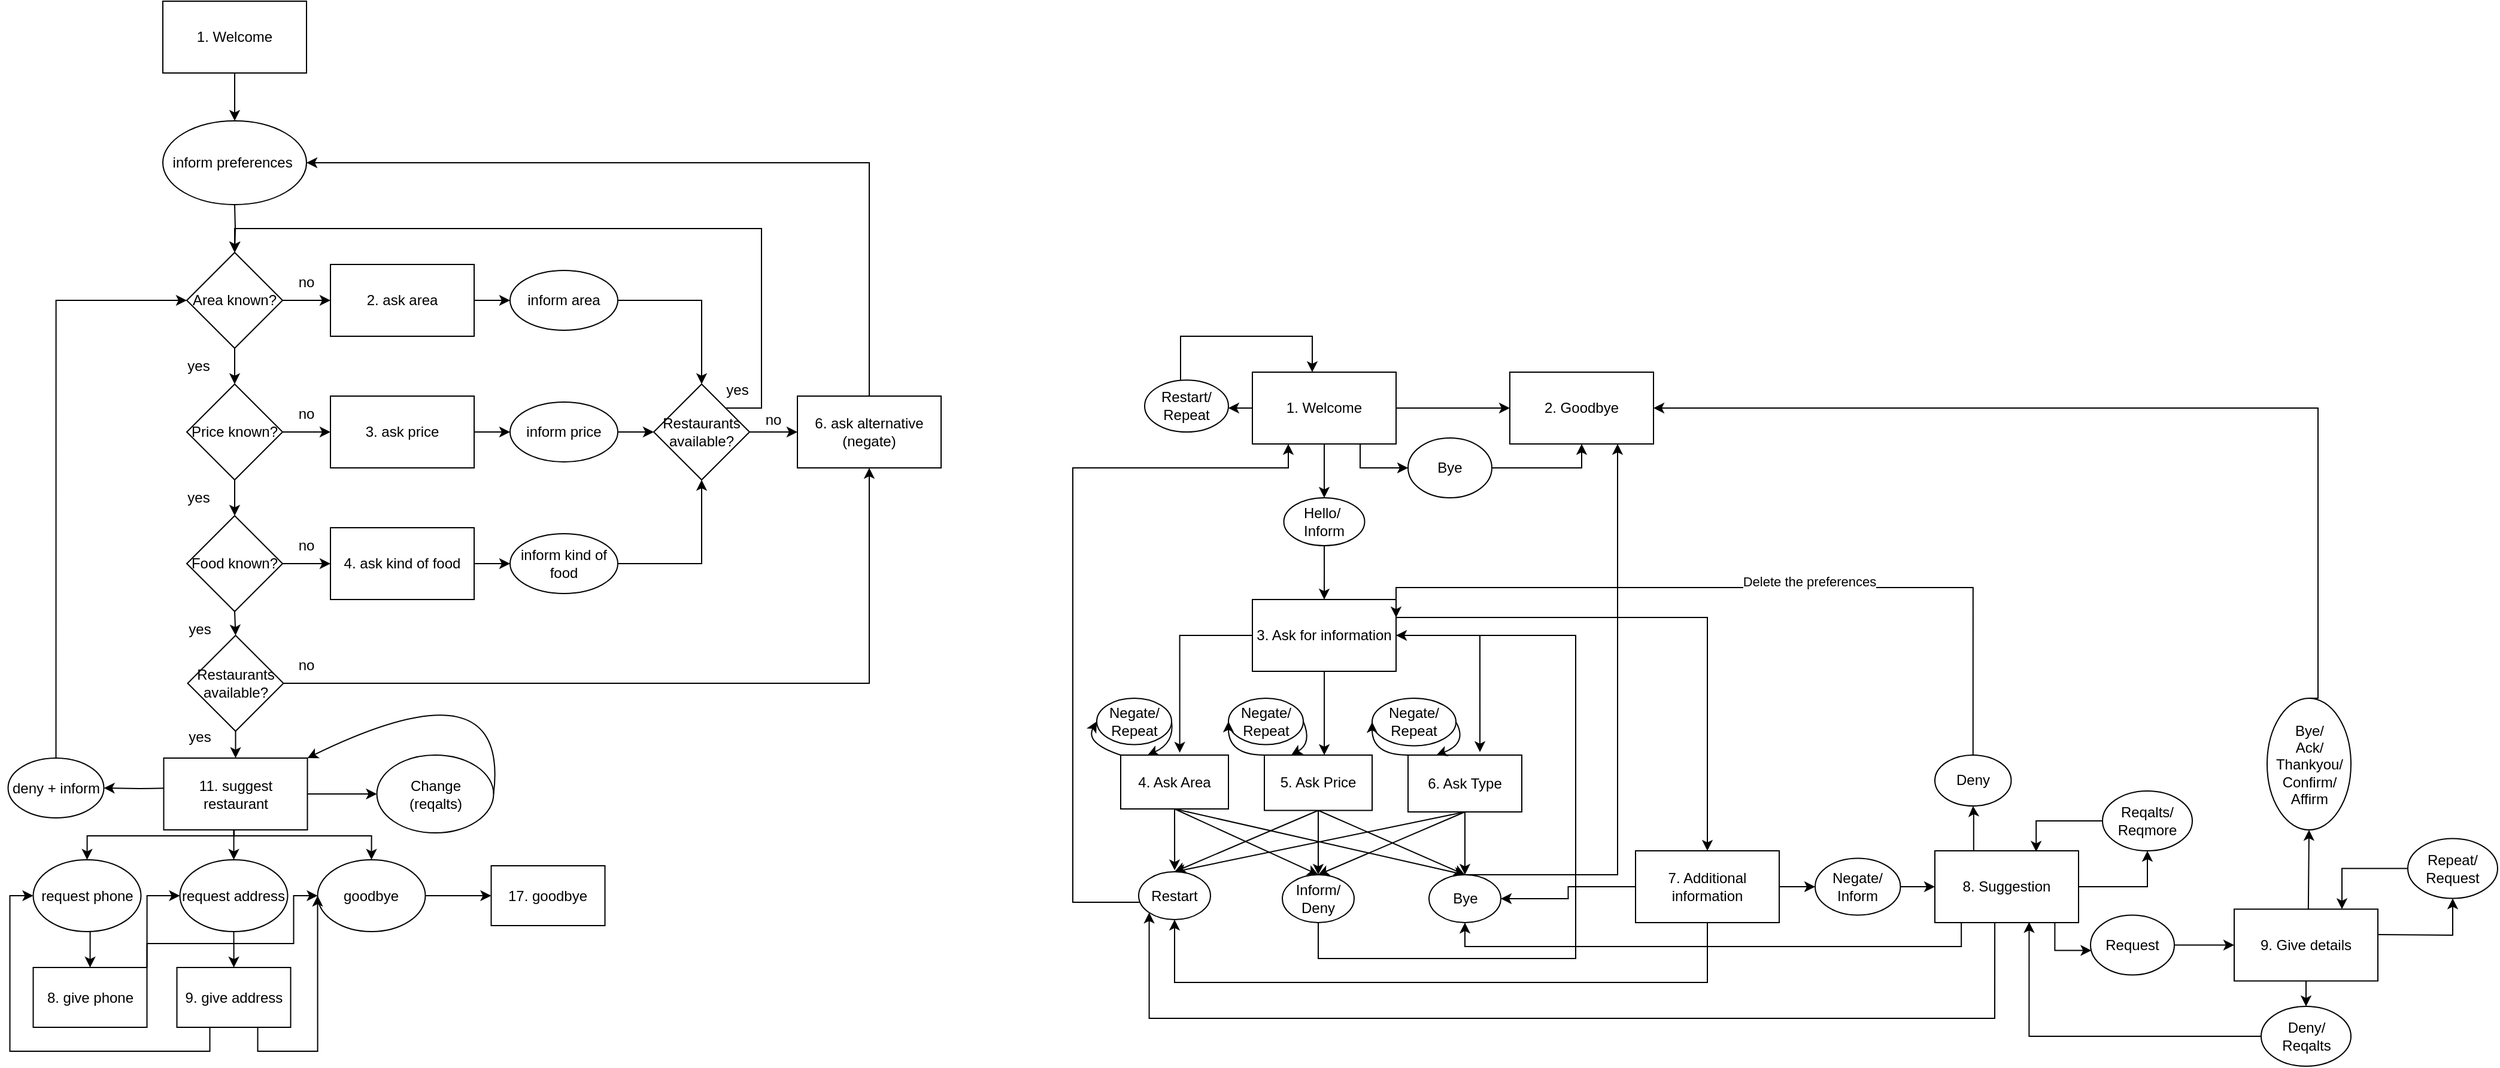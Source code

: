 <mxfile version="22.0.4" type="github">
  <diagram name="Seite-1" id="Z--VdE2tIObyakfptAN0">
    <mxGraphModel dx="1434" dy="750" grid="1" gridSize="10" guides="1" tooltips="1" connect="1" arrows="1" fold="1" page="1" pageScale="1" pageWidth="850" pageHeight="1100" math="0" shadow="0">
      <root>
        <mxCell id="0" />
        <mxCell id="1" parent="0" />
        <mxCell id="nFKd9XZwk59usLzo8zVO-6" style="edgeStyle=orthogonalEdgeStyle;rounded=0;orthogonalLoop=1;jettySize=auto;html=1;exitX=0.5;exitY=1;exitDx=0;exitDy=0;entryX=0.5;entryY=0;entryDx=0;entryDy=0;" parent="1" source="nFKd9XZwk59usLzo8zVO-4" target="nFKd9XZwk59usLzo8zVO-13" edge="1">
          <mxGeometry relative="1" as="geometry">
            <mxPoint x="210" y="180" as="targetPoint" />
          </mxGeometry>
        </mxCell>
        <mxCell id="nFKd9XZwk59usLzo8zVO-4" value="1. Welcome" style="rounded=0;whiteSpace=wrap;html=1;" parent="1" vertex="1">
          <mxGeometry x="150" y="70" width="120" height="60" as="geometry" />
        </mxCell>
        <mxCell id="nFKd9XZwk59usLzo8zVO-11" style="edgeStyle=orthogonalEdgeStyle;rounded=0;orthogonalLoop=1;jettySize=auto;html=1;exitX=0.5;exitY=1;exitDx=0;exitDy=0;entryX=0.5;entryY=0;entryDx=0;entryDy=0;" parent="1" target="nFKd9XZwk59usLzo8zVO-12" edge="1">
          <mxGeometry relative="1" as="geometry">
            <mxPoint x="210" y="240" as="sourcePoint" />
            <mxPoint x="210" y="280" as="targetPoint" />
          </mxGeometry>
        </mxCell>
        <mxCell id="nFKd9XZwk59usLzo8zVO-16" style="edgeStyle=orthogonalEdgeStyle;rounded=0;orthogonalLoop=1;jettySize=auto;html=1;exitX=0.5;exitY=1;exitDx=0;exitDy=0;entryX=0.5;entryY=0;entryDx=0;entryDy=0;" parent="1" source="nFKd9XZwk59usLzo8zVO-12" target="nFKd9XZwk59usLzo8zVO-15" edge="1">
          <mxGeometry relative="1" as="geometry" />
        </mxCell>
        <mxCell id="nFKd9XZwk59usLzo8zVO-18" style="edgeStyle=orthogonalEdgeStyle;rounded=0;orthogonalLoop=1;jettySize=auto;html=1;exitX=1;exitY=0.5;exitDx=0;exitDy=0;" parent="1" source="nFKd9XZwk59usLzo8zVO-12" target="nFKd9XZwk59usLzo8zVO-14" edge="1">
          <mxGeometry relative="1" as="geometry" />
        </mxCell>
        <mxCell id="nFKd9XZwk59usLzo8zVO-12" value="Area known?" style="rhombus;whiteSpace=wrap;html=1;" parent="1" vertex="1">
          <mxGeometry x="170" y="280" width="80" height="80" as="geometry" />
        </mxCell>
        <mxCell id="nFKd9XZwk59usLzo8zVO-13" value="inform preferences&amp;nbsp;" style="ellipse;whiteSpace=wrap;html=1;" parent="1" vertex="1">
          <mxGeometry x="150" y="170" width="120" height="70" as="geometry" />
        </mxCell>
        <mxCell id="nFKd9XZwk59usLzo8zVO-37" style="edgeStyle=orthogonalEdgeStyle;rounded=0;orthogonalLoop=1;jettySize=auto;html=1;exitX=1;exitY=0.5;exitDx=0;exitDy=0;entryX=0;entryY=0.5;entryDx=0;entryDy=0;" parent="1" source="nFKd9XZwk59usLzo8zVO-14" target="nFKd9XZwk59usLzo8zVO-30" edge="1">
          <mxGeometry relative="1" as="geometry" />
        </mxCell>
        <mxCell id="nFKd9XZwk59usLzo8zVO-14" value="2. ask area" style="rounded=0;whiteSpace=wrap;html=1;" parent="1" vertex="1">
          <mxGeometry x="290" y="290" width="120" height="60" as="geometry" />
        </mxCell>
        <mxCell id="nFKd9XZwk59usLzo8zVO-21" style="edgeStyle=orthogonalEdgeStyle;rounded=0;orthogonalLoop=1;jettySize=auto;html=1;exitX=0.5;exitY=1;exitDx=0;exitDy=0;entryX=0.5;entryY=0;entryDx=0;entryDy=0;" parent="1" source="nFKd9XZwk59usLzo8zVO-15" target="nFKd9XZwk59usLzo8zVO-20" edge="1">
          <mxGeometry relative="1" as="geometry" />
        </mxCell>
        <mxCell id="nFKd9XZwk59usLzo8zVO-27" style="edgeStyle=orthogonalEdgeStyle;rounded=0;orthogonalLoop=1;jettySize=auto;html=1;exitX=1;exitY=0.5;exitDx=0;exitDy=0;entryX=0;entryY=0.5;entryDx=0;entryDy=0;" parent="1" source="nFKd9XZwk59usLzo8zVO-15" target="nFKd9XZwk59usLzo8zVO-23" edge="1">
          <mxGeometry relative="1" as="geometry" />
        </mxCell>
        <mxCell id="nFKd9XZwk59usLzo8zVO-15" value="Price known?" style="rhombus;whiteSpace=wrap;html=1;" parent="1" vertex="1">
          <mxGeometry x="170" y="390" width="80" height="80" as="geometry" />
        </mxCell>
        <mxCell id="nFKd9XZwk59usLzo8zVO-17" value="yes" style="text;html=1;strokeColor=none;fillColor=none;align=center;verticalAlign=middle;whiteSpace=wrap;rounded=0;" parent="1" vertex="1">
          <mxGeometry x="150" y="360" width="60" height="30" as="geometry" />
        </mxCell>
        <mxCell id="nFKd9XZwk59usLzo8zVO-19" value="no" style="text;html=1;strokeColor=none;fillColor=none;align=center;verticalAlign=middle;whiteSpace=wrap;rounded=0;" parent="1" vertex="1">
          <mxGeometry x="240" y="290" width="60" height="30" as="geometry" />
        </mxCell>
        <mxCell id="nFKd9XZwk59usLzo8zVO-28" style="edgeStyle=orthogonalEdgeStyle;rounded=0;orthogonalLoop=1;jettySize=auto;html=1;exitX=1;exitY=0.5;exitDx=0;exitDy=0;entryX=0;entryY=0.5;entryDx=0;entryDy=0;" parent="1" source="nFKd9XZwk59usLzo8zVO-20" target="nFKd9XZwk59usLzo8zVO-25" edge="1">
          <mxGeometry relative="1" as="geometry" />
        </mxCell>
        <mxCell id="bP_TAvZEBF7LXmz3NIP_-32" style="edgeStyle=orthogonalEdgeStyle;rounded=0;orthogonalLoop=1;jettySize=auto;html=1;exitX=0.5;exitY=1;exitDx=0;exitDy=0;entryX=0.5;entryY=0;entryDx=0;entryDy=0;" parent="1" source="nFKd9XZwk59usLzo8zVO-20" target="bP_TAvZEBF7LXmz3NIP_-31" edge="1">
          <mxGeometry relative="1" as="geometry" />
        </mxCell>
        <mxCell id="nFKd9XZwk59usLzo8zVO-20" value="Food known?" style="rhombus;whiteSpace=wrap;html=1;" parent="1" vertex="1">
          <mxGeometry x="170" y="500" width="80" height="80" as="geometry" />
        </mxCell>
        <mxCell id="nFKd9XZwk59usLzo8zVO-22" value="yes" style="text;html=1;strokeColor=none;fillColor=none;align=center;verticalAlign=middle;whiteSpace=wrap;rounded=0;" parent="1" vertex="1">
          <mxGeometry x="150" y="470" width="60" height="30" as="geometry" />
        </mxCell>
        <mxCell id="nFKd9XZwk59usLzo8zVO-38" style="edgeStyle=orthogonalEdgeStyle;rounded=0;orthogonalLoop=1;jettySize=auto;html=1;exitX=1;exitY=0.5;exitDx=0;exitDy=0;entryX=0;entryY=0.5;entryDx=0;entryDy=0;" parent="1" source="nFKd9XZwk59usLzo8zVO-23" target="nFKd9XZwk59usLzo8zVO-35" edge="1">
          <mxGeometry relative="1" as="geometry" />
        </mxCell>
        <mxCell id="nFKd9XZwk59usLzo8zVO-23" value="3. ask price" style="rounded=0;whiteSpace=wrap;html=1;" parent="1" vertex="1">
          <mxGeometry x="290" y="400" width="120" height="60" as="geometry" />
        </mxCell>
        <mxCell id="nFKd9XZwk59usLzo8zVO-24" value="no" style="text;html=1;strokeColor=none;fillColor=none;align=center;verticalAlign=middle;whiteSpace=wrap;rounded=0;" parent="1" vertex="1">
          <mxGeometry x="240" y="400" width="60" height="30" as="geometry" />
        </mxCell>
        <mxCell id="nFKd9XZwk59usLzo8zVO-44" style="edgeStyle=orthogonalEdgeStyle;rounded=0;orthogonalLoop=1;jettySize=auto;html=1;exitX=1;exitY=0.5;exitDx=0;exitDy=0;entryX=0;entryY=0.5;entryDx=0;entryDy=0;" parent="1" source="nFKd9XZwk59usLzo8zVO-25" target="nFKd9XZwk59usLzo8zVO-41" edge="1">
          <mxGeometry relative="1" as="geometry" />
        </mxCell>
        <mxCell id="nFKd9XZwk59usLzo8zVO-25" value="4. ask kind of food" style="rounded=0;whiteSpace=wrap;html=1;" parent="1" vertex="1">
          <mxGeometry x="290" y="510" width="120" height="60" as="geometry" />
        </mxCell>
        <mxCell id="nFKd9XZwk59usLzo8zVO-26" value="no" style="text;html=1;strokeColor=none;fillColor=none;align=center;verticalAlign=middle;whiteSpace=wrap;rounded=0;" parent="1" vertex="1">
          <mxGeometry x="240" y="510" width="60" height="30" as="geometry" />
        </mxCell>
        <mxCell id="bP_TAvZEBF7LXmz3NIP_-22" style="edgeStyle=orthogonalEdgeStyle;rounded=0;orthogonalLoop=1;jettySize=auto;html=1;exitX=1;exitY=0.5;exitDx=0;exitDy=0;entryX=0.5;entryY=0;entryDx=0;entryDy=0;" parent="1" source="nFKd9XZwk59usLzo8zVO-30" target="nFKd9XZwk59usLzo8zVO-54" edge="1">
          <mxGeometry relative="1" as="geometry" />
        </mxCell>
        <mxCell id="nFKd9XZwk59usLzo8zVO-30" value="inform area" style="ellipse;whiteSpace=wrap;html=1;" parent="1" vertex="1">
          <mxGeometry x="440" y="295" width="90" height="50" as="geometry" />
        </mxCell>
        <mxCell id="bP_TAvZEBF7LXmz3NIP_-23" style="edgeStyle=orthogonalEdgeStyle;rounded=0;orthogonalLoop=1;jettySize=auto;html=1;exitX=1;exitY=0.5;exitDx=0;exitDy=0;entryX=0;entryY=0.5;entryDx=0;entryDy=0;" parent="1" source="nFKd9XZwk59usLzo8zVO-35" target="nFKd9XZwk59usLzo8zVO-54" edge="1">
          <mxGeometry relative="1" as="geometry" />
        </mxCell>
        <mxCell id="nFKd9XZwk59usLzo8zVO-35" value="inform price" style="ellipse;whiteSpace=wrap;html=1;" parent="1" vertex="1">
          <mxGeometry x="440" y="405" width="90" height="50" as="geometry" />
        </mxCell>
        <mxCell id="bP_TAvZEBF7LXmz3NIP_-24" style="edgeStyle=orthogonalEdgeStyle;rounded=0;orthogonalLoop=1;jettySize=auto;html=1;exitX=1;exitY=0.5;exitDx=0;exitDy=0;entryX=0.5;entryY=1;entryDx=0;entryDy=0;" parent="1" source="nFKd9XZwk59usLzo8zVO-41" target="nFKd9XZwk59usLzo8zVO-54" edge="1">
          <mxGeometry relative="1" as="geometry" />
        </mxCell>
        <mxCell id="nFKd9XZwk59usLzo8zVO-41" value="inform kind of food" style="ellipse;whiteSpace=wrap;html=1;" parent="1" vertex="1">
          <mxGeometry x="440" y="515" width="90" height="50" as="geometry" />
        </mxCell>
        <mxCell id="nFKd9XZwk59usLzo8zVO-48" style="edgeStyle=orthogonalEdgeStyle;rounded=0;orthogonalLoop=1;jettySize=auto;html=1;exitX=0;exitY=0.5;exitDx=0;exitDy=0;entryX=1;entryY=0.5;entryDx=0;entryDy=0;" parent="1" target="nFKd9XZwk59usLzo8zVO-47" edge="1">
          <mxGeometry relative="1" as="geometry">
            <mxPoint x="160.75" y="727.5" as="sourcePoint" />
          </mxGeometry>
        </mxCell>
        <mxCell id="nFKd9XZwk59usLzo8zVO-49" style="edgeStyle=orthogonalEdgeStyle;rounded=0;orthogonalLoop=1;jettySize=auto;html=1;exitX=0.5;exitY=0;exitDx=0;exitDy=0;entryX=0;entryY=0.5;entryDx=0;entryDy=0;" parent="1" source="nFKd9XZwk59usLzo8zVO-47" target="nFKd9XZwk59usLzo8zVO-12" edge="1">
          <mxGeometry relative="1" as="geometry" />
        </mxCell>
        <mxCell id="nFKd9XZwk59usLzo8zVO-47" value="deny + inform" style="ellipse;whiteSpace=wrap;html=1;" parent="1" vertex="1">
          <mxGeometry x="20.75" y="702.5" width="80" height="50" as="geometry" />
        </mxCell>
        <mxCell id="bP_TAvZEBF7LXmz3NIP_-30" style="edgeStyle=orthogonalEdgeStyle;rounded=0;orthogonalLoop=1;jettySize=auto;html=1;exitX=0.5;exitY=0;exitDx=0;exitDy=0;entryX=1;entryY=0.5;entryDx=0;entryDy=0;" parent="1" source="nFKd9XZwk59usLzo8zVO-53" target="nFKd9XZwk59usLzo8zVO-13" edge="1">
          <mxGeometry relative="1" as="geometry" />
        </mxCell>
        <mxCell id="nFKd9XZwk59usLzo8zVO-53" value="6. ask alternative (negate)" style="rounded=0;whiteSpace=wrap;html=1;" parent="1" vertex="1">
          <mxGeometry x="680" y="400" width="120" height="60" as="geometry" />
        </mxCell>
        <mxCell id="bP_TAvZEBF7LXmz3NIP_-25" style="edgeStyle=orthogonalEdgeStyle;rounded=0;orthogonalLoop=1;jettySize=auto;html=1;exitX=1;exitY=0.5;exitDx=0;exitDy=0;entryX=0;entryY=0.5;entryDx=0;entryDy=0;" parent="1" source="nFKd9XZwk59usLzo8zVO-54" target="nFKd9XZwk59usLzo8zVO-53" edge="1">
          <mxGeometry relative="1" as="geometry" />
        </mxCell>
        <mxCell id="bP_TAvZEBF7LXmz3NIP_-26" style="edgeStyle=orthogonalEdgeStyle;rounded=0;orthogonalLoop=1;jettySize=auto;html=1;exitX=1;exitY=0;exitDx=0;exitDy=0;entryX=0.5;entryY=0;entryDx=0;entryDy=0;" parent="1" source="nFKd9XZwk59usLzo8zVO-54" target="nFKd9XZwk59usLzo8zVO-12" edge="1">
          <mxGeometry relative="1" as="geometry">
            <Array as="points">
              <mxPoint x="650" y="410" />
              <mxPoint x="650" y="260" />
              <mxPoint x="210" y="260" />
            </Array>
          </mxGeometry>
        </mxCell>
        <mxCell id="nFKd9XZwk59usLzo8zVO-54" value="Restaurants available?" style="rhombus;whiteSpace=wrap;html=1;" parent="1" vertex="1">
          <mxGeometry x="560" y="390" width="80" height="80" as="geometry" />
        </mxCell>
        <mxCell id="nFKd9XZwk59usLzo8zVO-60" style="edgeStyle=orthogonalEdgeStyle;rounded=0;orthogonalLoop=1;jettySize=auto;html=1;exitX=1;exitY=0.5;exitDx=0;exitDy=0;entryX=0;entryY=0.5;entryDx=0;entryDy=0;" parent="1" source="nFKd9XZwk59usLzo8zVO-55" target="nFKd9XZwk59usLzo8zVO-59" edge="1">
          <mxGeometry relative="1" as="geometry" />
        </mxCell>
        <mxCell id="bP_TAvZEBF7LXmz3NIP_-2" style="edgeStyle=orthogonalEdgeStyle;rounded=0;orthogonalLoop=1;jettySize=auto;html=1;exitX=0.5;exitY=1;exitDx=0;exitDy=0;entryX=0.5;entryY=0;entryDx=0;entryDy=0;" parent="1" source="nFKd9XZwk59usLzo8zVO-55" target="nFKd9XZwk59usLzo8zVO-65" edge="1">
          <mxGeometry relative="1" as="geometry" />
        </mxCell>
        <mxCell id="bP_TAvZEBF7LXmz3NIP_-5" style="edgeStyle=orthogonalEdgeStyle;rounded=0;orthogonalLoop=1;jettySize=auto;html=1;exitX=0.488;exitY=0.993;exitDx=0;exitDy=0;entryX=0.5;entryY=0;entryDx=0;entryDy=0;exitPerimeter=0;" parent="1" source="nFKd9XZwk59usLzo8zVO-55" target="nFKd9XZwk59usLzo8zVO-64" edge="1">
          <mxGeometry relative="1" as="geometry">
            <Array as="points">
              <mxPoint x="209.75" y="767.5" />
              <mxPoint x="86.75" y="767.5" />
            </Array>
          </mxGeometry>
        </mxCell>
        <mxCell id="bP_TAvZEBF7LXmz3NIP_-6" style="edgeStyle=orthogonalEdgeStyle;rounded=0;orthogonalLoop=1;jettySize=auto;html=1;exitX=0.49;exitY=0.997;exitDx=0;exitDy=0;entryX=0.5;entryY=0;entryDx=0;entryDy=0;exitPerimeter=0;" parent="1" source="nFKd9XZwk59usLzo8zVO-55" target="nFKd9XZwk59usLzo8zVO-66" edge="1">
          <mxGeometry relative="1" as="geometry">
            <Array as="points">
              <mxPoint x="209.75" y="767.5" />
              <mxPoint x="323.75" y="767.5" />
            </Array>
          </mxGeometry>
        </mxCell>
        <mxCell id="nFKd9XZwk59usLzo8zVO-55" value="11. suggest restaurant" style="rounded=0;whiteSpace=wrap;html=1;" parent="1" vertex="1">
          <mxGeometry x="150.75" y="702.5" width="120" height="60" as="geometry" />
        </mxCell>
        <mxCell id="nFKd9XZwk59usLzo8zVO-58" value="yes" style="text;html=1;strokeColor=none;fillColor=none;align=center;verticalAlign=middle;whiteSpace=wrap;rounded=0;" parent="1" vertex="1">
          <mxGeometry x="150.75" y="580" width="60" height="30" as="geometry" />
        </mxCell>
        <mxCell id="nFKd9XZwk59usLzo8zVO-59" value="Change&lt;br style=&quot;border-color: var(--border-color);&quot;&gt;(reqalts)" style="ellipse;whiteSpace=wrap;html=1;" parent="1" vertex="1">
          <mxGeometry x="328.75" y="700" width="97.5" height="65" as="geometry" />
        </mxCell>
        <mxCell id="nFKd9XZwk59usLzo8zVO-63" value="" style="curved=1;endArrow=classic;html=1;rounded=0;exitX=1;exitY=0.5;exitDx=0;exitDy=0;entryX=1;entryY=0;entryDx=0;entryDy=0;" parent="1" source="nFKd9XZwk59usLzo8zVO-59" target="nFKd9XZwk59usLzo8zVO-55" edge="1">
          <mxGeometry width="50" height="50" relative="1" as="geometry">
            <mxPoint x="390" y="620" as="sourcePoint" />
            <mxPoint x="440" y="570" as="targetPoint" />
            <Array as="points">
              <mxPoint x="440" y="620" />
            </Array>
          </mxGeometry>
        </mxCell>
        <mxCell id="bP_TAvZEBF7LXmz3NIP_-7" style="edgeStyle=orthogonalEdgeStyle;rounded=0;orthogonalLoop=1;jettySize=auto;html=1;exitX=0.5;exitY=1;exitDx=0;exitDy=0;entryX=0.5;entryY=0;entryDx=0;entryDy=0;" parent="1" source="nFKd9XZwk59usLzo8zVO-64" target="nFKd9XZwk59usLzo8zVO-67" edge="1">
          <mxGeometry relative="1" as="geometry" />
        </mxCell>
        <mxCell id="nFKd9XZwk59usLzo8zVO-64" value="request phone" style="ellipse;whiteSpace=wrap;html=1;" parent="1" vertex="1">
          <mxGeometry x="41.75" y="787.5" width="90" height="60" as="geometry" />
        </mxCell>
        <mxCell id="bP_TAvZEBF7LXmz3NIP_-16" style="edgeStyle=orthogonalEdgeStyle;rounded=0;orthogonalLoop=1;jettySize=auto;html=1;exitX=0.5;exitY=1;exitDx=0;exitDy=0;" parent="1" source="nFKd9XZwk59usLzo8zVO-65" target="nFKd9XZwk59usLzo8zVO-68" edge="1">
          <mxGeometry relative="1" as="geometry" />
        </mxCell>
        <mxCell id="nFKd9XZwk59usLzo8zVO-65" value="request address" style="ellipse;whiteSpace=wrap;html=1;" parent="1" vertex="1">
          <mxGeometry x="164.25" y="787.5" width="90" height="60" as="geometry" />
        </mxCell>
        <mxCell id="bP_TAvZEBF7LXmz3NIP_-21" style="edgeStyle=orthogonalEdgeStyle;rounded=0;orthogonalLoop=1;jettySize=auto;html=1;exitX=1;exitY=0.5;exitDx=0;exitDy=0;entryX=0;entryY=0.5;entryDx=0;entryDy=0;" parent="1" source="nFKd9XZwk59usLzo8zVO-66" target="nFKd9XZwk59usLzo8zVO-70" edge="1">
          <mxGeometry relative="1" as="geometry" />
        </mxCell>
        <mxCell id="nFKd9XZwk59usLzo8zVO-66" value="goodbye" style="ellipse;whiteSpace=wrap;html=1;" parent="1" vertex="1">
          <mxGeometry x="279.25" y="787.5" width="90" height="60" as="geometry" />
        </mxCell>
        <mxCell id="bP_TAvZEBF7LXmz3NIP_-14" style="edgeStyle=orthogonalEdgeStyle;rounded=0;orthogonalLoop=1;jettySize=auto;html=1;exitX=1;exitY=0;exitDx=0;exitDy=0;entryX=0;entryY=0.5;entryDx=0;entryDy=0;" parent="1" source="nFKd9XZwk59usLzo8zVO-67" target="nFKd9XZwk59usLzo8zVO-65" edge="1">
          <mxGeometry relative="1" as="geometry" />
        </mxCell>
        <mxCell id="bP_TAvZEBF7LXmz3NIP_-15" style="edgeStyle=orthogonalEdgeStyle;rounded=0;orthogonalLoop=1;jettySize=auto;html=1;exitX=1;exitY=0;exitDx=0;exitDy=0;entryX=0;entryY=0.5;entryDx=0;entryDy=0;" parent="1" source="nFKd9XZwk59usLzo8zVO-67" target="nFKd9XZwk59usLzo8zVO-66" edge="1">
          <mxGeometry relative="1" as="geometry">
            <Array as="points">
              <mxPoint x="136.25" y="857.5" />
              <mxPoint x="259.25" y="857.5" />
              <mxPoint x="259.25" y="817.5" />
            </Array>
          </mxGeometry>
        </mxCell>
        <mxCell id="nFKd9XZwk59usLzo8zVO-67" value="8. give phone" style="rounded=0;whiteSpace=wrap;html=1;" parent="1" vertex="1">
          <mxGeometry x="41.75" y="877.5" width="95" height="50" as="geometry" />
        </mxCell>
        <mxCell id="bP_TAvZEBF7LXmz3NIP_-17" style="edgeStyle=orthogonalEdgeStyle;rounded=0;orthogonalLoop=1;jettySize=auto;html=1;exitX=0;exitY=0;exitDx=0;exitDy=0;" parent="1" source="nFKd9XZwk59usLzo8zVO-68" edge="1">
          <mxGeometry relative="1" as="geometry">
            <mxPoint x="161.56" y="877.5" as="targetPoint" />
          </mxGeometry>
        </mxCell>
        <mxCell id="bP_TAvZEBF7LXmz3NIP_-19" style="edgeStyle=orthogonalEdgeStyle;rounded=0;orthogonalLoop=1;jettySize=auto;html=1;exitX=0.5;exitY=1;exitDx=0;exitDy=0;entryX=0;entryY=0.5;entryDx=0;entryDy=0;" parent="1" source="nFKd9XZwk59usLzo8zVO-68" target="nFKd9XZwk59usLzo8zVO-64" edge="1">
          <mxGeometry relative="1" as="geometry">
            <Array as="points">
              <mxPoint x="189.25" y="927.5" />
              <mxPoint x="189.25" y="947.5" />
              <mxPoint x="22.25" y="947.5" />
              <mxPoint x="22.25" y="817.5" />
            </Array>
          </mxGeometry>
        </mxCell>
        <mxCell id="bP_TAvZEBF7LXmz3NIP_-20" style="edgeStyle=orthogonalEdgeStyle;rounded=0;orthogonalLoop=1;jettySize=auto;html=1;exitX=0.5;exitY=1;exitDx=0;exitDy=0;" parent="1" source="nFKd9XZwk59usLzo8zVO-68" edge="1">
          <mxGeometry relative="1" as="geometry">
            <mxPoint x="279.25" y="817.5" as="targetPoint" />
            <Array as="points">
              <mxPoint x="229.25" y="927.5" />
              <mxPoint x="229.25" y="947.5" />
              <mxPoint x="279.25" y="947.5" />
            </Array>
          </mxGeometry>
        </mxCell>
        <mxCell id="nFKd9XZwk59usLzo8zVO-68" value="9. give address" style="rounded=0;whiteSpace=wrap;html=1;" parent="1" vertex="1">
          <mxGeometry x="161.75" y="877.5" width="95" height="50" as="geometry" />
        </mxCell>
        <mxCell id="nFKd9XZwk59usLzo8zVO-70" value="17. goodbye" style="rounded=0;whiteSpace=wrap;html=1;" parent="1" vertex="1">
          <mxGeometry x="424.25" y="792.5" width="95" height="50" as="geometry" />
        </mxCell>
        <mxCell id="bP_TAvZEBF7LXmz3NIP_-28" value="no" style="text;html=1;strokeColor=none;fillColor=none;align=center;verticalAlign=middle;whiteSpace=wrap;rounded=0;" parent="1" vertex="1">
          <mxGeometry x="630" y="405" width="60" height="30" as="geometry" />
        </mxCell>
        <mxCell id="bP_TAvZEBF7LXmz3NIP_-29" value="yes" style="text;html=1;strokeColor=none;fillColor=none;align=center;verticalAlign=middle;whiteSpace=wrap;rounded=0;" parent="1" vertex="1">
          <mxGeometry x="600" y="380" width="60" height="30" as="geometry" />
        </mxCell>
        <mxCell id="bP_TAvZEBF7LXmz3NIP_-33" style="edgeStyle=orthogonalEdgeStyle;rounded=0;orthogonalLoop=1;jettySize=auto;html=1;exitX=0.5;exitY=1;exitDx=0;exitDy=0;entryX=0.5;entryY=0;entryDx=0;entryDy=0;" parent="1" source="bP_TAvZEBF7LXmz3NIP_-31" target="nFKd9XZwk59usLzo8zVO-55" edge="1">
          <mxGeometry relative="1" as="geometry" />
        </mxCell>
        <mxCell id="bP_TAvZEBF7LXmz3NIP_-35" style="edgeStyle=orthogonalEdgeStyle;rounded=0;orthogonalLoop=1;jettySize=auto;html=1;exitX=1;exitY=0.5;exitDx=0;exitDy=0;entryX=0.5;entryY=1;entryDx=0;entryDy=0;" parent="1" source="bP_TAvZEBF7LXmz3NIP_-31" target="nFKd9XZwk59usLzo8zVO-53" edge="1">
          <mxGeometry relative="1" as="geometry" />
        </mxCell>
        <mxCell id="bP_TAvZEBF7LXmz3NIP_-31" value="Restaurants available?" style="rhombus;whiteSpace=wrap;html=1;" parent="1" vertex="1">
          <mxGeometry x="170.75" y="600" width="80" height="80" as="geometry" />
        </mxCell>
        <mxCell id="bP_TAvZEBF7LXmz3NIP_-34" value="yes" style="text;html=1;strokeColor=none;fillColor=none;align=center;verticalAlign=middle;whiteSpace=wrap;rounded=0;" parent="1" vertex="1">
          <mxGeometry x="150.75" y="670" width="60" height="30" as="geometry" />
        </mxCell>
        <mxCell id="bP_TAvZEBF7LXmz3NIP_-36" value="no" style="text;html=1;strokeColor=none;fillColor=none;align=center;verticalAlign=middle;whiteSpace=wrap;rounded=0;" parent="1" vertex="1">
          <mxGeometry x="240" y="610" width="60" height="30" as="geometry" />
        </mxCell>
        <mxCell id="SjfyB3PK_ZTr_FAXUnH7-68" style="edgeStyle=orthogonalEdgeStyle;rounded=0;orthogonalLoop=1;jettySize=auto;html=1;entryX=0;entryY=0.5;entryDx=0;entryDy=0;" parent="1" source="SjfyB3PK_ZTr_FAXUnH7-66" target="SjfyB3PK_ZTr_FAXUnH7-67" edge="1">
          <mxGeometry relative="1" as="geometry" />
        </mxCell>
        <mxCell id="SjfyB3PK_ZTr_FAXUnH7-71" style="edgeStyle=orthogonalEdgeStyle;rounded=0;orthogonalLoop=1;jettySize=auto;html=1;entryX=0.5;entryY=0;entryDx=0;entryDy=0;" parent="1" source="SjfyB3PK_ZTr_FAXUnH7-66" target="SjfyB3PK_ZTr_FAXUnH7-70" edge="1">
          <mxGeometry relative="1" as="geometry" />
        </mxCell>
        <mxCell id="SjfyB3PK_ZTr_FAXUnH7-74" style="edgeStyle=orthogonalEdgeStyle;rounded=0;orthogonalLoop=1;jettySize=auto;html=1;entryX=0;entryY=0.5;entryDx=0;entryDy=0;exitX=0.25;exitY=0;exitDx=0;exitDy=0;" parent="1" source="SjfyB3PK_ZTr_FAXUnH7-66" target="SjfyB3PK_ZTr_FAXUnH7-73" edge="1">
          <mxGeometry relative="1" as="geometry">
            <Array as="points">
              <mxPoint x="1150" y="460" />
            </Array>
          </mxGeometry>
        </mxCell>
        <mxCell id="SjfyB3PK_ZTr_FAXUnH7-81" style="edgeStyle=orthogonalEdgeStyle;rounded=0;orthogonalLoop=1;jettySize=auto;html=1;" parent="1" source="SjfyB3PK_ZTr_FAXUnH7-66" target="SjfyB3PK_ZTr_FAXUnH7-80" edge="1">
          <mxGeometry relative="1" as="geometry">
            <Array as="points">
              <mxPoint x="1040" y="420" />
              <mxPoint x="1040" y="420" />
            </Array>
          </mxGeometry>
        </mxCell>
        <mxCell id="SjfyB3PK_ZTr_FAXUnH7-66" value="1. Welcome" style="rounded=0;whiteSpace=wrap;html=1;direction=west;" parent="1" vertex="1">
          <mxGeometry x="1060" y="380" width="120" height="60" as="geometry" />
        </mxCell>
        <mxCell id="SjfyB3PK_ZTr_FAXUnH7-67" value="2. Goodbye" style="rounded=0;whiteSpace=wrap;html=1;" parent="1" vertex="1">
          <mxGeometry x="1275" y="380" width="120" height="60" as="geometry" />
        </mxCell>
        <mxCell id="SjfyB3PK_ZTr_FAXUnH7-88" style="edgeStyle=orthogonalEdgeStyle;rounded=0;orthogonalLoop=1;jettySize=auto;html=1;entryX=0.548;entryY=-0.044;entryDx=0;entryDy=0;entryPerimeter=0;exitX=0;exitY=0.5;exitDx=0;exitDy=0;" parent="1" source="SjfyB3PK_ZTr_FAXUnH7-69" target="SjfyB3PK_ZTr_FAXUnH7-83" edge="1">
          <mxGeometry relative="1" as="geometry">
            <mxPoint x="1030" y="690" as="targetPoint" />
          </mxGeometry>
        </mxCell>
        <mxCell id="SjfyB3PK_ZTr_FAXUnH7-91" style="edgeStyle=orthogonalEdgeStyle;rounded=0;orthogonalLoop=1;jettySize=auto;html=1;exitX=1;exitY=0.5;exitDx=0;exitDy=0;entryX=0.632;entryY=-0.053;entryDx=0;entryDy=0;entryPerimeter=0;" parent="1" source="SjfyB3PK_ZTr_FAXUnH7-69" target="SjfyB3PK_ZTr_FAXUnH7-86" edge="1">
          <mxGeometry relative="1" as="geometry" />
        </mxCell>
        <mxCell id="SjfyB3PK_ZTr_FAXUnH7-134" style="edgeStyle=orthogonalEdgeStyle;rounded=0;orthogonalLoop=1;jettySize=auto;html=1;exitX=1;exitY=0.25;exitDx=0;exitDy=0;entryX=0.5;entryY=0;entryDx=0;entryDy=0;" parent="1" source="SjfyB3PK_ZTr_FAXUnH7-69" target="SjfyB3PK_ZTr_FAXUnH7-132" edge="1">
          <mxGeometry relative="1" as="geometry" />
        </mxCell>
        <mxCell id="SjfyB3PK_ZTr_FAXUnH7-69" value="3. Ask for information" style="rounded=0;whiteSpace=wrap;html=1;" parent="1" vertex="1">
          <mxGeometry x="1060" y="570" width="120" height="60" as="geometry" />
        </mxCell>
        <mxCell id="SjfyB3PK_ZTr_FAXUnH7-72" style="edgeStyle=orthogonalEdgeStyle;rounded=0;orthogonalLoop=1;jettySize=auto;html=1;entryX=0.5;entryY=0;entryDx=0;entryDy=0;" parent="1" source="SjfyB3PK_ZTr_FAXUnH7-70" target="SjfyB3PK_ZTr_FAXUnH7-69" edge="1">
          <mxGeometry relative="1" as="geometry" />
        </mxCell>
        <mxCell id="SjfyB3PK_ZTr_FAXUnH7-70" value="Hello/&amp;nbsp;&lt;br&gt;Inform" style="ellipse;whiteSpace=wrap;html=1;" parent="1" vertex="1">
          <mxGeometry x="1086.25" y="485" width="67.5" height="40" as="geometry" />
        </mxCell>
        <mxCell id="SjfyB3PK_ZTr_FAXUnH7-75" style="edgeStyle=orthogonalEdgeStyle;rounded=0;orthogonalLoop=1;jettySize=auto;html=1;entryX=0.5;entryY=1;entryDx=0;entryDy=0;" parent="1" source="SjfyB3PK_ZTr_FAXUnH7-73" target="SjfyB3PK_ZTr_FAXUnH7-67" edge="1">
          <mxGeometry relative="1" as="geometry" />
        </mxCell>
        <mxCell id="SjfyB3PK_ZTr_FAXUnH7-73" value="Bye" style="ellipse;whiteSpace=wrap;html=1;" parent="1" vertex="1">
          <mxGeometry x="1190" y="435" width="70" height="50" as="geometry" />
        </mxCell>
        <mxCell id="SjfyB3PK_ZTr_FAXUnH7-82" style="edgeStyle=orthogonalEdgeStyle;rounded=0;orthogonalLoop=1;jettySize=auto;html=1;" parent="1" source="SjfyB3PK_ZTr_FAXUnH7-80" edge="1">
          <mxGeometry relative="1" as="geometry">
            <mxPoint x="1110" y="380" as="targetPoint" />
            <Array as="points">
              <mxPoint x="1000" y="350" />
              <mxPoint x="1110" y="350" />
              <mxPoint x="1110" y="380" />
            </Array>
          </mxGeometry>
        </mxCell>
        <mxCell id="SjfyB3PK_ZTr_FAXUnH7-80" value="Restart/&lt;br&gt;Repeat" style="ellipse;whiteSpace=wrap;html=1;" parent="1" vertex="1">
          <mxGeometry x="970" y="386.66" width="70" height="43.34" as="geometry" />
        </mxCell>
        <mxCell id="SjfyB3PK_ZTr_FAXUnH7-126" style="rounded=0;orthogonalLoop=1;jettySize=auto;html=1;entryX=0.501;entryY=-0.03;entryDx=0;entryDy=0;entryPerimeter=0;exitX=0.5;exitY=1;exitDx=0;exitDy=0;" parent="1" source="SjfyB3PK_ZTr_FAXUnH7-83" target="SjfyB3PK_ZTr_FAXUnH7-98" edge="1">
          <mxGeometry relative="1" as="geometry" />
        </mxCell>
        <mxCell id="SjfyB3PK_ZTr_FAXUnH7-127" style="rounded=0;orthogonalLoop=1;jettySize=auto;html=1;entryX=0.5;entryY=0;entryDx=0;entryDy=0;exitX=0.5;exitY=1;exitDx=0;exitDy=0;" parent="1" source="SjfyB3PK_ZTr_FAXUnH7-83" target="SjfyB3PK_ZTr_FAXUnH7-99" edge="1">
          <mxGeometry relative="1" as="geometry" />
        </mxCell>
        <mxCell id="SjfyB3PK_ZTr_FAXUnH7-128" style="rounded=0;orthogonalLoop=1;jettySize=auto;html=1;entryX=0.5;entryY=0;entryDx=0;entryDy=0;exitX=0.5;exitY=1;exitDx=0;exitDy=0;" parent="1" source="SjfyB3PK_ZTr_FAXUnH7-83" target="SjfyB3PK_ZTr_FAXUnH7-100" edge="1">
          <mxGeometry relative="1" as="geometry" />
        </mxCell>
        <mxCell id="SjfyB3PK_ZTr_FAXUnH7-83" value="4. Ask Area" style="rounded=0;whiteSpace=wrap;html=1;" parent="1" vertex="1">
          <mxGeometry x="950" y="700" width="90" height="45" as="geometry" />
        </mxCell>
        <mxCell id="SjfyB3PK_ZTr_FAXUnH7-119" style="rounded=0;orthogonalLoop=1;jettySize=auto;html=1;entryX=0.5;entryY=0;entryDx=0;entryDy=0;exitX=0.5;exitY=1;exitDx=0;exitDy=0;" parent="1" source="SjfyB3PK_ZTr_FAXUnH7-85" target="SjfyB3PK_ZTr_FAXUnH7-99" edge="1">
          <mxGeometry relative="1" as="geometry" />
        </mxCell>
        <mxCell id="SjfyB3PK_ZTr_FAXUnH7-122" style="rounded=0;orthogonalLoop=1;jettySize=auto;html=1;exitX=0.5;exitY=1;exitDx=0;exitDy=0;entryX=0.5;entryY=0;entryDx=0;entryDy=0;" parent="1" source="SjfyB3PK_ZTr_FAXUnH7-85" target="SjfyB3PK_ZTr_FAXUnH7-98" edge="1">
          <mxGeometry relative="1" as="geometry" />
        </mxCell>
        <mxCell id="SjfyB3PK_ZTr_FAXUnH7-85" value="5. Ask Price" style="rounded=0;whiteSpace=wrap;html=1;" parent="1" vertex="1">
          <mxGeometry x="1070" y="700" width="90" height="46.25" as="geometry" />
        </mxCell>
        <mxCell id="SjfyB3PK_ZTr_FAXUnH7-123" style="rounded=0;orthogonalLoop=1;jettySize=auto;html=1;exitX=0.5;exitY=1;exitDx=0;exitDy=0;entryX=0.5;entryY=0;entryDx=0;entryDy=0;" parent="1" source="SjfyB3PK_ZTr_FAXUnH7-86" target="SjfyB3PK_ZTr_FAXUnH7-100" edge="1">
          <mxGeometry relative="1" as="geometry" />
        </mxCell>
        <mxCell id="SjfyB3PK_ZTr_FAXUnH7-124" style="rounded=0;orthogonalLoop=1;jettySize=auto;html=1;exitX=0.5;exitY=1;exitDx=0;exitDy=0;entryX=0.5;entryY=0;entryDx=0;entryDy=0;" parent="1" source="SjfyB3PK_ZTr_FAXUnH7-86" target="SjfyB3PK_ZTr_FAXUnH7-99" edge="1">
          <mxGeometry relative="1" as="geometry">
            <mxPoint x="1240" y="750" as="sourcePoint" />
            <mxPoint x="1367.5" y="812.5" as="targetPoint" />
          </mxGeometry>
        </mxCell>
        <mxCell id="SjfyB3PK_ZTr_FAXUnH7-125" style="rounded=0;orthogonalLoop=1;jettySize=auto;html=1;entryX=0.5;entryY=0;entryDx=0;entryDy=0;exitX=0.5;exitY=1;exitDx=0;exitDy=0;" parent="1" source="SjfyB3PK_ZTr_FAXUnH7-86" target="SjfyB3PK_ZTr_FAXUnH7-98" edge="1">
          <mxGeometry relative="1" as="geometry" />
        </mxCell>
        <mxCell id="SjfyB3PK_ZTr_FAXUnH7-86" value="6. Ask Type" style="rounded=0;whiteSpace=wrap;html=1;" parent="1" vertex="1">
          <mxGeometry x="1190" y="700" width="95" height="47.5" as="geometry" />
        </mxCell>
        <mxCell id="SjfyB3PK_ZTr_FAXUnH7-129" style="edgeStyle=orthogonalEdgeStyle;rounded=0;orthogonalLoop=1;jettySize=auto;html=1;entryX=0.75;entryY=0;entryDx=0;entryDy=0;" parent="1" source="SjfyB3PK_ZTr_FAXUnH7-98" target="SjfyB3PK_ZTr_FAXUnH7-66" edge="1">
          <mxGeometry relative="1" as="geometry">
            <Array as="points">
              <mxPoint x="910" y="823" />
              <mxPoint x="910" y="460" />
              <mxPoint x="1090" y="460" />
            </Array>
          </mxGeometry>
        </mxCell>
        <mxCell id="SjfyB3PK_ZTr_FAXUnH7-98" value="Restart" style="ellipse;whiteSpace=wrap;html=1;" parent="1" vertex="1">
          <mxGeometry x="965" y="797.5" width="60" height="40" as="geometry" />
        </mxCell>
        <mxCell id="SjfyB3PK_ZTr_FAXUnH7-131" style="edgeStyle=orthogonalEdgeStyle;rounded=0;orthogonalLoop=1;jettySize=auto;html=1;entryX=0.75;entryY=1;entryDx=0;entryDy=0;exitX=0.5;exitY=0;exitDx=0;exitDy=0;" parent="1" source="SjfyB3PK_ZTr_FAXUnH7-99" target="SjfyB3PK_ZTr_FAXUnH7-67" edge="1">
          <mxGeometry relative="1" as="geometry">
            <Array as="points">
              <mxPoint x="1365" y="590" />
              <mxPoint x="1365" y="590" />
            </Array>
          </mxGeometry>
        </mxCell>
        <mxCell id="SjfyB3PK_ZTr_FAXUnH7-99" value="Bye" style="ellipse;whiteSpace=wrap;html=1;" parent="1" vertex="1">
          <mxGeometry x="1207.5" y="800" width="60" height="40" as="geometry" />
        </mxCell>
        <mxCell id="SjfyB3PK_ZTr_FAXUnH7-130" style="edgeStyle=orthogonalEdgeStyle;rounded=0;orthogonalLoop=1;jettySize=auto;html=1;entryX=1;entryY=0.5;entryDx=0;entryDy=0;exitX=0.5;exitY=1;exitDx=0;exitDy=0;" parent="1" source="SjfyB3PK_ZTr_FAXUnH7-100" target="SjfyB3PK_ZTr_FAXUnH7-69" edge="1">
          <mxGeometry relative="1" as="geometry">
            <Array as="points">
              <mxPoint x="1115" y="870" />
              <mxPoint x="1330" y="870" />
              <mxPoint x="1330" y="600" />
            </Array>
          </mxGeometry>
        </mxCell>
        <mxCell id="SjfyB3PK_ZTr_FAXUnH7-100" value="Inform/&lt;br&gt;Deny" style="ellipse;whiteSpace=wrap;html=1;" parent="1" vertex="1">
          <mxGeometry x="1085" y="800" width="60" height="40" as="geometry" />
        </mxCell>
        <mxCell id="SjfyB3PK_ZTr_FAXUnH7-101" value="Negate/&lt;br&gt;Repeat" style="ellipse;whiteSpace=wrap;html=1;" parent="1" vertex="1">
          <mxGeometry x="930" y="652.5" width="62.5" height="38.75" as="geometry" />
        </mxCell>
        <mxCell id="SjfyB3PK_ZTr_FAXUnH7-105" value="" style="curved=1;endArrow=classic;html=1;rounded=0;entryX=0.25;entryY=0;entryDx=0;entryDy=0;exitX=1;exitY=0.5;exitDx=0;exitDy=0;" parent="1" source="SjfyB3PK_ZTr_FAXUnH7-101" target="SjfyB3PK_ZTr_FAXUnH7-83" edge="1">
          <mxGeometry width="50" height="50" relative="1" as="geometry">
            <mxPoint x="1110" y="770" as="sourcePoint" />
            <mxPoint x="1160" y="720" as="targetPoint" />
            <Array as="points">
              <mxPoint x="995" y="690" />
            </Array>
          </mxGeometry>
        </mxCell>
        <mxCell id="SjfyB3PK_ZTr_FAXUnH7-107" value="" style="curved=1;endArrow=classic;html=1;rounded=0;entryX=0.25;entryY=0;entryDx=0;entryDy=0;exitX=1;exitY=0.5;exitDx=0;exitDy=0;" parent="1" source="EOZfHEZWJVpopu-rfC8s-10" target="SjfyB3PK_ZTr_FAXUnH7-86" edge="1">
          <mxGeometry width="50" height="50" relative="1" as="geometry">
            <mxPoint x="1297.5" y="771" as="sourcePoint" />
            <mxPoint x="1303.5" y="745" as="targetPoint" />
            <Array as="points">
              <mxPoint x="1240" y="690" />
            </Array>
          </mxGeometry>
        </mxCell>
        <mxCell id="SjfyB3PK_ZTr_FAXUnH7-120" style="rounded=0;orthogonalLoop=1;jettySize=auto;html=1;entryX=0.5;entryY=0;entryDx=0;entryDy=0;exitX=0.5;exitY=1;exitDx=0;exitDy=0;" parent="1" source="SjfyB3PK_ZTr_FAXUnH7-85" target="SjfyB3PK_ZTr_FAXUnH7-100" edge="1">
          <mxGeometry relative="1" as="geometry">
            <mxPoint x="1120" y="750" as="sourcePoint" />
            <mxPoint x="1297.5" y="850.25" as="targetPoint" />
          </mxGeometry>
        </mxCell>
        <mxCell id="SjfyB3PK_ZTr_FAXUnH7-141" style="edgeStyle=orthogonalEdgeStyle;rounded=0;orthogonalLoop=1;jettySize=auto;html=1;" parent="1" source="SjfyB3PK_ZTr_FAXUnH7-132" target="SjfyB3PK_ZTr_FAXUnH7-99" edge="1">
          <mxGeometry relative="1" as="geometry" />
        </mxCell>
        <mxCell id="SjfyB3PK_ZTr_FAXUnH7-142" style="edgeStyle=orthogonalEdgeStyle;rounded=0;orthogonalLoop=1;jettySize=auto;html=1;entryX=0.5;entryY=1;entryDx=0;entryDy=0;exitX=0.5;exitY=1;exitDx=0;exitDy=0;" parent="1" source="SjfyB3PK_ZTr_FAXUnH7-132" target="SjfyB3PK_ZTr_FAXUnH7-98" edge="1">
          <mxGeometry relative="1" as="geometry">
            <Array as="points">
              <mxPoint x="1440" y="890" />
              <mxPoint x="995" y="890" />
            </Array>
          </mxGeometry>
        </mxCell>
        <mxCell id="SjfyB3PK_ZTr_FAXUnH7-145" style="edgeStyle=orthogonalEdgeStyle;rounded=0;orthogonalLoop=1;jettySize=auto;html=1;entryX=0;entryY=0.5;entryDx=0;entryDy=0;" parent="1" source="SjfyB3PK_ZTr_FAXUnH7-132" target="SjfyB3PK_ZTr_FAXUnH7-144" edge="1">
          <mxGeometry relative="1" as="geometry" />
        </mxCell>
        <mxCell id="SjfyB3PK_ZTr_FAXUnH7-132" value="7. Additional information" style="rounded=0;whiteSpace=wrap;html=1;" parent="1" vertex="1">
          <mxGeometry x="1380" y="780" width="120" height="60" as="geometry" />
        </mxCell>
        <mxCell id="SjfyB3PK_ZTr_FAXUnH7-150" style="edgeStyle=orthogonalEdgeStyle;rounded=0;orthogonalLoop=1;jettySize=auto;html=1;entryX=0;entryY=0.5;entryDx=0;entryDy=0;" parent="1" source="SjfyB3PK_ZTr_FAXUnH7-144" target="SjfyB3PK_ZTr_FAXUnH7-149" edge="1">
          <mxGeometry relative="1" as="geometry" />
        </mxCell>
        <mxCell id="SjfyB3PK_ZTr_FAXUnH7-144" value="Negate/&lt;br&gt;Inform" style="ellipse;whiteSpace=wrap;html=1;" parent="1" vertex="1">
          <mxGeometry x="1530" y="786.25" width="71.25" height="47.5" as="geometry" />
        </mxCell>
        <mxCell id="SjfyB3PK_ZTr_FAXUnH7-152" style="edgeStyle=orthogonalEdgeStyle;rounded=0;orthogonalLoop=1;jettySize=auto;html=1;entryX=0.5;entryY=1;entryDx=0;entryDy=0;exitX=0.184;exitY=0.999;exitDx=0;exitDy=0;exitPerimeter=0;" parent="1" source="SjfyB3PK_ZTr_FAXUnH7-149" target="SjfyB3PK_ZTr_FAXUnH7-99" edge="1">
          <mxGeometry relative="1" as="geometry">
            <mxPoint x="1357" y="854" as="targetPoint" />
          </mxGeometry>
        </mxCell>
        <mxCell id="SjfyB3PK_ZTr_FAXUnH7-154" style="edgeStyle=orthogonalEdgeStyle;rounded=0;orthogonalLoop=1;jettySize=auto;html=1;exitX=0.417;exitY=1;exitDx=0;exitDy=0;entryX=0;entryY=1;entryDx=0;entryDy=0;exitPerimeter=0;" parent="1" source="SjfyB3PK_ZTr_FAXUnH7-149" target="SjfyB3PK_ZTr_FAXUnH7-98" edge="1">
          <mxGeometry relative="1" as="geometry">
            <Array as="points">
              <mxPoint x="1680" y="920" />
              <mxPoint x="974" y="920" />
            </Array>
          </mxGeometry>
        </mxCell>
        <mxCell id="SjfyB3PK_ZTr_FAXUnH7-157" style="edgeStyle=orthogonalEdgeStyle;rounded=0;orthogonalLoop=1;jettySize=auto;html=1;entryX=0.5;entryY=1;entryDx=0;entryDy=0;exitX=0.27;exitY=-0.004;exitDx=0;exitDy=0;exitPerimeter=0;" parent="1" source="SjfyB3PK_ZTr_FAXUnH7-149" target="SjfyB3PK_ZTr_FAXUnH7-156" edge="1">
          <mxGeometry relative="1" as="geometry">
            <Array as="points">
              <mxPoint x="1662" y="750" />
              <mxPoint x="1662" y="750" />
            </Array>
          </mxGeometry>
        </mxCell>
        <mxCell id="SjfyB3PK_ZTr_FAXUnH7-160" style="edgeStyle=orthogonalEdgeStyle;rounded=0;orthogonalLoop=1;jettySize=auto;html=1;entryX=0.5;entryY=1;entryDx=0;entryDy=0;" parent="1" source="SjfyB3PK_ZTr_FAXUnH7-149" target="SjfyB3PK_ZTr_FAXUnH7-159" edge="1">
          <mxGeometry relative="1" as="geometry" />
        </mxCell>
        <mxCell id="SjfyB3PK_ZTr_FAXUnH7-164" style="edgeStyle=orthogonalEdgeStyle;rounded=0;orthogonalLoop=1;jettySize=auto;html=1;exitX=0.835;exitY=1.005;exitDx=0;exitDy=0;entryX=0.01;entryY=0.591;entryDx=0;entryDy=0;entryPerimeter=0;exitPerimeter=0;" parent="1" source="SjfyB3PK_ZTr_FAXUnH7-149" target="SjfyB3PK_ZTr_FAXUnH7-162" edge="1">
          <mxGeometry relative="1" as="geometry">
            <Array as="points">
              <mxPoint x="1730" y="863" />
            </Array>
          </mxGeometry>
        </mxCell>
        <mxCell id="SjfyB3PK_ZTr_FAXUnH7-149" value="8. Suggestion" style="rounded=0;whiteSpace=wrap;html=1;" parent="1" vertex="1">
          <mxGeometry x="1630" y="780" width="120" height="60" as="geometry" />
        </mxCell>
        <mxCell id="SjfyB3PK_ZTr_FAXUnH7-158" style="edgeStyle=orthogonalEdgeStyle;rounded=0;orthogonalLoop=1;jettySize=auto;html=1;entryX=1;entryY=0.25;entryDx=0;entryDy=0;exitX=0.5;exitY=0;exitDx=0;exitDy=0;" parent="1" source="SjfyB3PK_ZTr_FAXUnH7-156" target="SjfyB3PK_ZTr_FAXUnH7-69" edge="1">
          <mxGeometry relative="1" as="geometry">
            <Array as="points">
              <mxPoint x="1662" y="560" />
              <mxPoint x="1180" y="560" />
            </Array>
          </mxGeometry>
        </mxCell>
        <mxCell id="eRMEE-8krI9F3k2VHjZc-2" value="Delete the preferences" style="edgeLabel;html=1;align=center;verticalAlign=middle;resizable=0;points=[];" vertex="1" connectable="0" parent="SjfyB3PK_ZTr_FAXUnH7-158">
          <mxGeometry x="-0.144" y="-5" relative="1" as="geometry">
            <mxPoint as="offset" />
          </mxGeometry>
        </mxCell>
        <mxCell id="SjfyB3PK_ZTr_FAXUnH7-156" value="Deny" style="ellipse;whiteSpace=wrap;html=1;" parent="1" vertex="1">
          <mxGeometry x="1630" y="700" width="63.75" height="42.5" as="geometry" />
        </mxCell>
        <mxCell id="SjfyB3PK_ZTr_FAXUnH7-161" style="edgeStyle=orthogonalEdgeStyle;rounded=0;orthogonalLoop=1;jettySize=auto;html=1;entryX=0.705;entryY=0.013;entryDx=0;entryDy=0;entryPerimeter=0;" parent="1" source="SjfyB3PK_ZTr_FAXUnH7-159" target="SjfyB3PK_ZTr_FAXUnH7-149" edge="1">
          <mxGeometry relative="1" as="geometry" />
        </mxCell>
        <mxCell id="SjfyB3PK_ZTr_FAXUnH7-159" value="Reqalts/&lt;br&gt;Reqmore" style="ellipse;whiteSpace=wrap;html=1;" parent="1" vertex="1">
          <mxGeometry x="1770" y="730" width="75" height="50" as="geometry" />
        </mxCell>
        <mxCell id="SjfyB3PK_ZTr_FAXUnH7-166" style="edgeStyle=orthogonalEdgeStyle;rounded=0;orthogonalLoop=1;jettySize=auto;html=1;entryX=0;entryY=0.5;entryDx=0;entryDy=0;" parent="1" source="SjfyB3PK_ZTr_FAXUnH7-162" target="SjfyB3PK_ZTr_FAXUnH7-163" edge="1">
          <mxGeometry relative="1" as="geometry" />
        </mxCell>
        <mxCell id="SjfyB3PK_ZTr_FAXUnH7-162" value="Request" style="ellipse;whiteSpace=wrap;html=1;" parent="1" vertex="1">
          <mxGeometry x="1760" y="833.75" width="70" height="50" as="geometry" />
        </mxCell>
        <mxCell id="SjfyB3PK_ZTr_FAXUnH7-172" style="edgeStyle=orthogonalEdgeStyle;rounded=0;orthogonalLoop=1;jettySize=auto;html=1;entryX=0.5;entryY=1;entryDx=0;entryDy=0;exitX=0.516;exitY=-0.002;exitDx=0;exitDy=0;exitPerimeter=0;" parent="1" source="SjfyB3PK_ZTr_FAXUnH7-163" target="SjfyB3PK_ZTr_FAXUnH7-167" edge="1">
          <mxGeometry relative="1" as="geometry">
            <Array as="points">
              <mxPoint x="1943" y="829" />
            </Array>
          </mxGeometry>
        </mxCell>
        <mxCell id="SjfyB3PK_ZTr_FAXUnH7-178" style="edgeStyle=orthogonalEdgeStyle;rounded=0;orthogonalLoop=1;jettySize=auto;html=1;entryX=0.5;entryY=0;entryDx=0;entryDy=0;" parent="1" source="SjfyB3PK_ZTr_FAXUnH7-163" target="SjfyB3PK_ZTr_FAXUnH7-177" edge="1">
          <mxGeometry relative="1" as="geometry" />
        </mxCell>
        <mxCell id="SjfyB3PK_ZTr_FAXUnH7-163" value="9. Give details" style="rounded=0;whiteSpace=wrap;html=1;" parent="1" vertex="1">
          <mxGeometry x="1880" y="828.75" width="120" height="60" as="geometry" />
        </mxCell>
        <mxCell id="SjfyB3PK_ZTr_FAXUnH7-173" style="edgeStyle=orthogonalEdgeStyle;rounded=0;orthogonalLoop=1;jettySize=auto;html=1;entryX=1;entryY=0.5;entryDx=0;entryDy=0;exitX=0.5;exitY=0;exitDx=0;exitDy=0;" parent="1" source="SjfyB3PK_ZTr_FAXUnH7-167" target="SjfyB3PK_ZTr_FAXUnH7-67" edge="1">
          <mxGeometry relative="1" as="geometry">
            <Array as="points">
              <mxPoint x="1950" y="653" />
              <mxPoint x="1950" y="410" />
            </Array>
            <mxPoint x="1990" y="707.5" as="sourcePoint" />
            <mxPoint x="1395" y="400" as="targetPoint" />
          </mxGeometry>
        </mxCell>
        <mxCell id="SjfyB3PK_ZTr_FAXUnH7-167" value="Bye/&lt;br&gt;Ack/&lt;br&gt;Thankyou/&lt;br&gt;Confirm/&lt;br&gt;Affirm" style="ellipse;whiteSpace=wrap;html=1;" parent="1" vertex="1">
          <mxGeometry x="1907.5" y="652.5" width="70" height="110" as="geometry" />
        </mxCell>
        <mxCell id="SjfyB3PK_ZTr_FAXUnH7-174" style="edgeStyle=orthogonalEdgeStyle;rounded=0;orthogonalLoop=1;jettySize=auto;html=1;entryX=0.5;entryY=1;entryDx=0;entryDy=0;" parent="1" target="SjfyB3PK_ZTr_FAXUnH7-176" edge="1">
          <mxGeometry relative="1" as="geometry">
            <mxPoint x="2000" y="850" as="sourcePoint" />
          </mxGeometry>
        </mxCell>
        <mxCell id="SjfyB3PK_ZTr_FAXUnH7-175" style="edgeStyle=orthogonalEdgeStyle;rounded=0;orthogonalLoop=1;jettySize=auto;html=1;entryX=0.75;entryY=0;entryDx=0;entryDy=0;" parent="1" source="SjfyB3PK_ZTr_FAXUnH7-176" target="SjfyB3PK_ZTr_FAXUnH7-163" edge="1">
          <mxGeometry relative="1" as="geometry">
            <mxPoint x="1970" y="820.76" as="targetPoint" />
          </mxGeometry>
        </mxCell>
        <mxCell id="SjfyB3PK_ZTr_FAXUnH7-176" value="Repeat/&lt;br&gt;Request" style="ellipse;whiteSpace=wrap;html=1;" parent="1" vertex="1">
          <mxGeometry x="2025" y="769.76" width="75" height="50" as="geometry" />
        </mxCell>
        <mxCell id="SjfyB3PK_ZTr_FAXUnH7-179" style="edgeStyle=orthogonalEdgeStyle;rounded=0;orthogonalLoop=1;jettySize=auto;html=1;entryX=0.656;entryY=0.992;entryDx=0;entryDy=0;entryPerimeter=0;" parent="1" source="SjfyB3PK_ZTr_FAXUnH7-177" target="SjfyB3PK_ZTr_FAXUnH7-149" edge="1">
          <mxGeometry relative="1" as="geometry">
            <mxPoint x="1703" y="840" as="targetPoint" />
          </mxGeometry>
        </mxCell>
        <mxCell id="SjfyB3PK_ZTr_FAXUnH7-177" value="Deny/&lt;br&gt;Reqalts" style="ellipse;whiteSpace=wrap;html=1;" parent="1" vertex="1">
          <mxGeometry x="1902.5" y="910" width="75" height="50" as="geometry" />
        </mxCell>
        <mxCell id="EOZfHEZWJVpopu-rfC8s-2" value="" style="curved=1;endArrow=classic;html=1;rounded=0;exitX=1;exitY=0.5;exitDx=0;exitDy=0;entryX=0.25;entryY=0;entryDx=0;entryDy=0;" parent="1" source="EOZfHEZWJVpopu-rfC8s-4" target="SjfyB3PK_ZTr_FAXUnH7-85" edge="1">
          <mxGeometry width="50" height="50" relative="1" as="geometry">
            <mxPoint x="1190" y="780" as="sourcePoint" />
            <mxPoint x="1160" y="723" as="targetPoint" />
            <Array as="points">
              <mxPoint x="1110" y="690" />
            </Array>
          </mxGeometry>
        </mxCell>
        <mxCell id="EOZfHEZWJVpopu-rfC8s-4" value="Negate/&lt;br&gt;Repeat" style="ellipse;whiteSpace=wrap;html=1;" parent="1" vertex="1">
          <mxGeometry x="1040" y="652.5" width="62.5" height="38.75" as="geometry" />
        </mxCell>
        <mxCell id="EOZfHEZWJVpopu-rfC8s-7" style="edgeStyle=orthogonalEdgeStyle;rounded=0;orthogonalLoop=1;jettySize=auto;html=1;entryX=0.556;entryY=0;entryDx=0;entryDy=0;entryPerimeter=0;" parent="1" source="SjfyB3PK_ZTr_FAXUnH7-69" target="SjfyB3PK_ZTr_FAXUnH7-85" edge="1">
          <mxGeometry relative="1" as="geometry" />
        </mxCell>
        <mxCell id="EOZfHEZWJVpopu-rfC8s-9" value="" style="curved=1;endArrow=classic;html=1;rounded=0;entryX=0;entryY=0.5;entryDx=0;entryDy=0;exitX=0;exitY=0;exitDx=0;exitDy=0;" parent="1" source="SjfyB3PK_ZTr_FAXUnH7-85" target="EOZfHEZWJVpopu-rfC8s-4" edge="1">
          <mxGeometry width="50" height="50" relative="1" as="geometry">
            <mxPoint x="1127.5" y="796.5" as="sourcePoint" />
            <mxPoint x="1107.5" y="743.5" as="targetPoint" />
            <Array as="points">
              <mxPoint x="1040" y="700" />
            </Array>
          </mxGeometry>
        </mxCell>
        <mxCell id="EOZfHEZWJVpopu-rfC8s-10" value="Negate/&lt;br&gt;Repeat" style="ellipse;whiteSpace=wrap;html=1;" parent="1" vertex="1">
          <mxGeometry x="1160" y="652.5" width="70" height="39.75" as="geometry" />
        </mxCell>
        <mxCell id="EOZfHEZWJVpopu-rfC8s-17" value="" style="curved=1;endArrow=classic;html=1;rounded=0;entryX=0;entryY=0.5;entryDx=0;entryDy=0;exitX=0;exitY=0;exitDx=0;exitDy=0;" parent="1" source="SjfyB3PK_ZTr_FAXUnH7-83" target="SjfyB3PK_ZTr_FAXUnH7-101" edge="1">
          <mxGeometry width="50" height="50" relative="1" as="geometry">
            <mxPoint x="987.5" y="745" as="sourcePoint" />
            <mxPoint x="983.5" y="763" as="targetPoint" />
            <Array as="points">
              <mxPoint x="920" y="690" />
            </Array>
          </mxGeometry>
        </mxCell>
        <mxCell id="EOZfHEZWJVpopu-rfC8s-18" value="" style="curved=1;endArrow=classic;html=1;rounded=0;entryX=0;entryY=0.5;entryDx=0;entryDy=0;exitX=0;exitY=0;exitDx=0;exitDy=0;" parent="1" source="SjfyB3PK_ZTr_FAXUnH7-86" target="EOZfHEZWJVpopu-rfC8s-10" edge="1">
          <mxGeometry width="50" height="50" relative="1" as="geometry">
            <mxPoint x="1250" y="747.5" as="sourcePoint" />
            <mxPoint x="1246" y="765.5" as="targetPoint" />
            <Array as="points">
              <mxPoint x="1160" y="700" />
            </Array>
          </mxGeometry>
        </mxCell>
      </root>
    </mxGraphModel>
  </diagram>
</mxfile>
